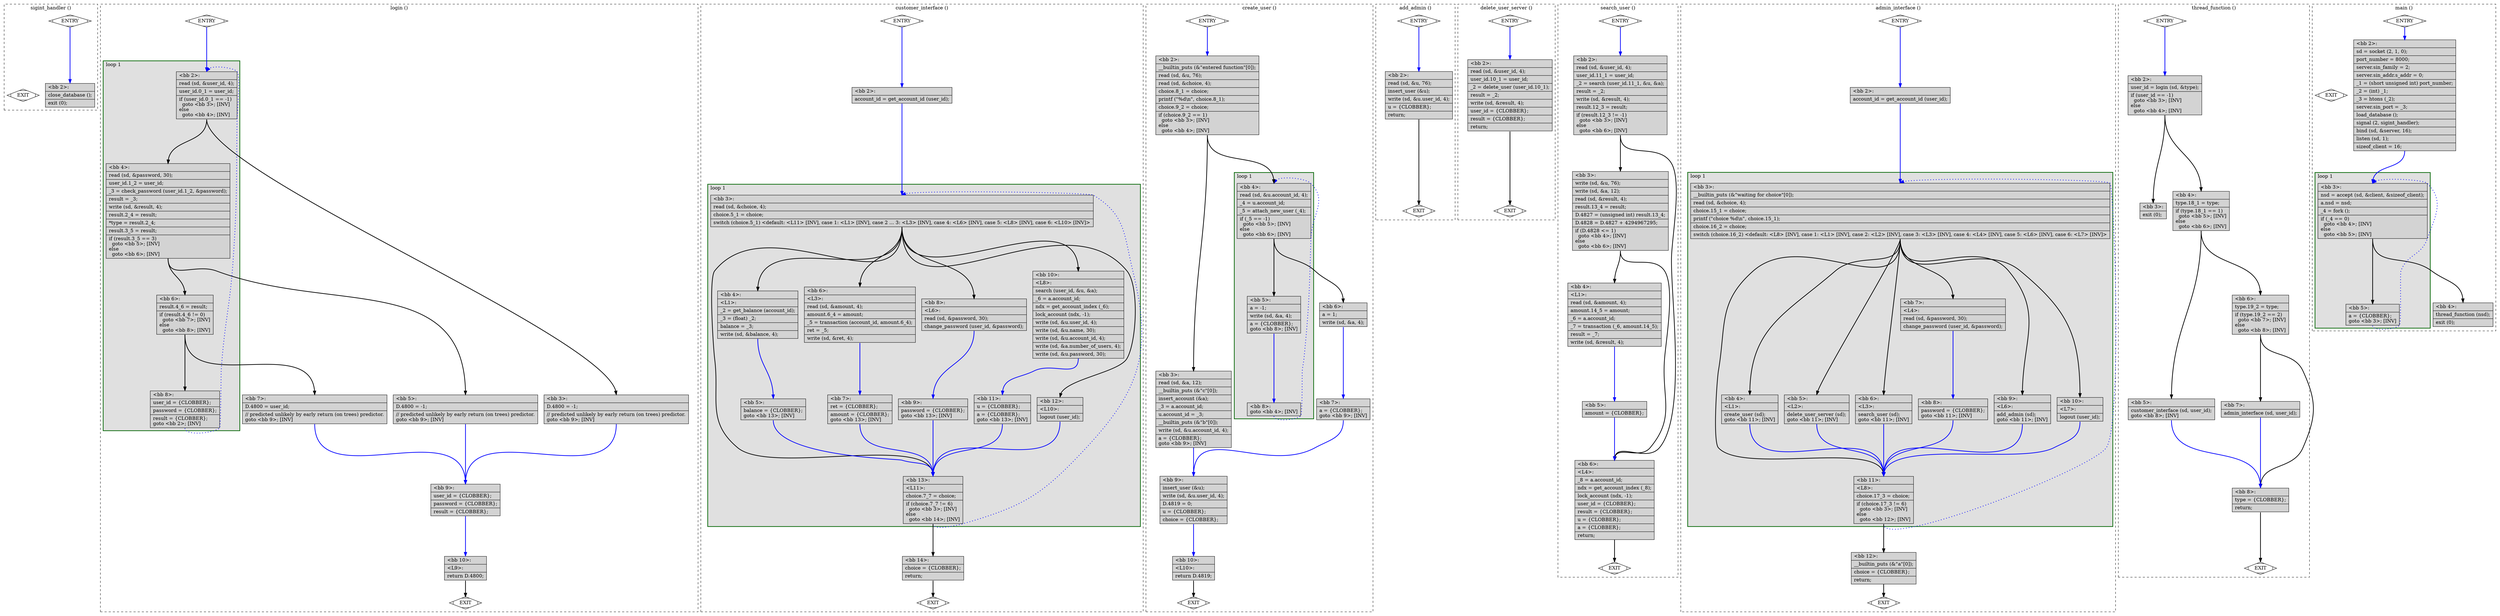 digraph "server.c.012t.cfg" {
overlap=false;
subgraph "cluster_sigint_handler" {
	style="dashed";
	color="black";
	label="sigint_handler ()";
	fn_6_basic_block_0 [shape=Mdiamond,style=filled,fillcolor=white,label="ENTRY"];

	fn_6_basic_block_1 [shape=Mdiamond,style=filled,fillcolor=white,label="EXIT"];

	fn_6_basic_block_2 [shape=record,style=filled,fillcolor=lightgrey,label="{\<bb\ 2\>:\l\
|close_database\ ();\l\
|exit\ (0);\l\
}"];

	fn_6_basic_block_0:s -> fn_6_basic_block_2:n [style="solid,bold",color=blue,weight=100,constraint=true];
	fn_6_basic_block_0:s -> fn_6_basic_block_1:n [style="invis",constraint=true];
}
subgraph "cluster_login" {
	style="dashed";
	color="black";
	label="login ()";
	subgraph cluster_7_1 {
	style="filled";
	color="darkgreen";
	fillcolor="grey88";
	label="loop 1";
	labeljust=l;
	penwidth=2;
	fn_7_basic_block_2 [shape=record,style=filled,fillcolor=lightgrey,label="{\<bb\ 2\>:\l\
|read\ (sd,\ &user_id,\ 4);\l\
|user_id.0_1\ =\ user_id;\l\
|if\ (user_id.0_1\ ==\ -1)\l\
\ \ goto\ \<bb\ 3\>;\ [INV]\l\
else\l\
\ \ goto\ \<bb\ 4\>;\ [INV]\l\
}"];

	fn_7_basic_block_4 [shape=record,style=filled,fillcolor=lightgrey,label="{\<bb\ 4\>:\l\
|read\ (sd,\ &password,\ 30);\l\
|user_id.1_2\ =\ user_id;\l\
|_3\ =\ check_password\ (user_id.1_2,\ &password);\l\
|result\ =\ _3;\l\
|write\ (sd,\ &result,\ 4);\l\
|result.2_4\ =\ result;\l\
|*type\ =\ result.2_4;\l\
|result.3_5\ =\ result;\l\
|if\ (result.3_5\ ==\ 3)\l\
\ \ goto\ \<bb\ 5\>;\ [INV]\l\
else\l\
\ \ goto\ \<bb\ 6\>;\ [INV]\l\
}"];

	fn_7_basic_block_6 [shape=record,style=filled,fillcolor=lightgrey,label="{\<bb\ 6\>:\l\
|result.4_6\ =\ result;\l\
|if\ (result.4_6\ !=\ 0)\l\
\ \ goto\ \<bb\ 7\>;\ [INV]\l\
else\l\
\ \ goto\ \<bb\ 8\>;\ [INV]\l\
}"];

	fn_7_basic_block_8 [shape=record,style=filled,fillcolor=lightgrey,label="{\<bb\ 8\>:\l\
|user_id\ =\ \{CLOBBER\};\l\
|password\ =\ \{CLOBBER\};\l\
|result\ =\ \{CLOBBER\};\l\
goto\ \<bb\ 2\>;\ [INV]\l\
}"];

	}
	fn_7_basic_block_0 [shape=Mdiamond,style=filled,fillcolor=white,label="ENTRY"];

	fn_7_basic_block_1 [shape=Mdiamond,style=filled,fillcolor=white,label="EXIT"];

	fn_7_basic_block_3 [shape=record,style=filled,fillcolor=lightgrey,label="{\<bb\ 3\>:\l\
|D.4800\ =\ -1;\l\
|//\ predicted\ unlikely\ by\ early\ return\ (on\ trees)\ predictor.\l\
goto\ \<bb\ 9\>;\ [INV]\l\
}"];

	fn_7_basic_block_5 [shape=record,style=filled,fillcolor=lightgrey,label="{\<bb\ 5\>:\l\
|D.4800\ =\ -1;\l\
|//\ predicted\ unlikely\ by\ early\ return\ (on\ trees)\ predictor.\l\
goto\ \<bb\ 9\>;\ [INV]\l\
}"];

	fn_7_basic_block_7 [shape=record,style=filled,fillcolor=lightgrey,label="{\<bb\ 7\>:\l\
|D.4800\ =\ user_id;\l\
|//\ predicted\ unlikely\ by\ early\ return\ (on\ trees)\ predictor.\l\
goto\ \<bb\ 9\>;\ [INV]\l\
}"];

	fn_7_basic_block_9 [shape=record,style=filled,fillcolor=lightgrey,label="{\<bb\ 9\>:\l\
|user_id\ =\ \{CLOBBER\};\l\
|password\ =\ \{CLOBBER\};\l\
|result\ =\ \{CLOBBER\};\l\
}"];

	fn_7_basic_block_10 [shape=record,style=filled,fillcolor=lightgrey,label="{\<bb\ 10\>:\l\
|\<L9\>:\l\
|return\ D.4800;\l\
}"];

	fn_7_basic_block_0:s -> fn_7_basic_block_2:n [style="solid,bold",color=blue,weight=100,constraint=true];
	fn_7_basic_block_2:s -> fn_7_basic_block_3:n [style="solid,bold",color=black,weight=10,constraint=true];
	fn_7_basic_block_2:s -> fn_7_basic_block_4:n [style="solid,bold",color=black,weight=10,constraint=true];
	fn_7_basic_block_3:s -> fn_7_basic_block_9:n [style="solid,bold",color=blue,weight=100,constraint=true];
	fn_7_basic_block_4:s -> fn_7_basic_block_5:n [style="solid,bold",color=black,weight=10,constraint=true];
	fn_7_basic_block_4:s -> fn_7_basic_block_6:n [style="solid,bold",color=black,weight=10,constraint=true];
	fn_7_basic_block_5:s -> fn_7_basic_block_9:n [style="solid,bold",color=blue,weight=100,constraint=true];
	fn_7_basic_block_6:s -> fn_7_basic_block_7:n [style="solid,bold",color=black,weight=10,constraint=true];
	fn_7_basic_block_6:s -> fn_7_basic_block_8:n [style="solid,bold",color=black,weight=10,constraint=true];
	fn_7_basic_block_7:s -> fn_7_basic_block_9:n [style="solid,bold",color=blue,weight=100,constraint=true];
	fn_7_basic_block_8:s -> fn_7_basic_block_2:n [style="dotted,bold",color=blue,weight=10,constraint=false];
	fn_7_basic_block_9:s -> fn_7_basic_block_10:n [style="solid,bold",color=blue,weight=100,constraint=true];
	fn_7_basic_block_10:s -> fn_7_basic_block_1:n [style="solid,bold",color=black,weight=10,constraint=true];
	fn_7_basic_block_0:s -> fn_7_basic_block_1:n [style="invis",constraint=true];
}
subgraph "cluster_customer_interface" {
	style="dashed";
	color="black";
	label="customer_interface ()";
	subgraph cluster_8_1 {
	style="filled";
	color="darkgreen";
	fillcolor="grey88";
	label="loop 1";
	labeljust=l;
	penwidth=2;
	fn_8_basic_block_3 [shape=record,style=filled,fillcolor=lightgrey,label="{\<bb\ 3\>:\l\
|read\ (sd,\ &choice,\ 4);\l\
|choice.5_1\ =\ choice;\l\
|switch\ (choice.5_1)\ \<default:\ \<L11\>\ [INV],\ case\ 1:\ \<L1\>\ [INV],\ case\ 2\ ...\ 3:\ \<L3\>\ [INV],\ case\ 4:\ \<L6\>\ [INV],\ case\ 5:\ \<L8\>\ [INV],\ case\ 6:\ \<L10\>\ [INV]\>\l\
}"];

	fn_8_basic_block_13 [shape=record,style=filled,fillcolor=lightgrey,label="{\<bb\ 13\>:\l\
|\<L11\>:\l\
|choice.7_7\ =\ choice;\l\
|if\ (choice.7_7\ !=\ 6)\l\
\ \ goto\ \<bb\ 3\>;\ [INV]\l\
else\l\
\ \ goto\ \<bb\ 14\>;\ [INV]\l\
}"];

	fn_8_basic_block_4 [shape=record,style=filled,fillcolor=lightgrey,label="{\<bb\ 4\>:\l\
|\<L1\>:\l\
|_2\ =\ get_balance\ (account_id);\l\
|_3\ =\ (float)\ _2;\l\
|balance\ =\ _3;\l\
|write\ (sd,\ &balance,\ 4);\l\
}"];

	fn_8_basic_block_6 [shape=record,style=filled,fillcolor=lightgrey,label="{\<bb\ 6\>:\l\
|\<L3\>:\l\
|read\ (sd,\ &amount,\ 4);\l\
|amount.6_4\ =\ amount;\l\
|_5\ =\ transaction\ (account_id,\ amount.6_4);\l\
|ret\ =\ _5;\l\
|write\ (sd,\ &ret,\ 4);\l\
}"];

	fn_8_basic_block_8 [shape=record,style=filled,fillcolor=lightgrey,label="{\<bb\ 8\>:\l\
|\<L6\>:\l\
|read\ (sd,\ &password,\ 30);\l\
|change_password\ (user_id,\ &password);\l\
}"];

	fn_8_basic_block_10 [shape=record,style=filled,fillcolor=lightgrey,label="{\<bb\ 10\>:\l\
|\<L8\>:\l\
|search\ (user_id,\ &u,\ &a);\l\
|_6\ =\ a.account_id;\l\
|ndx\ =\ get_account_index\ (_6);\l\
|lock_account\ (ndx,\ -1);\l\
|write\ (sd,\ &u.user_id,\ 4);\l\
|write\ (sd,\ &u.name,\ 30);\l\
|write\ (sd,\ &u.account_id,\ 4);\l\
|write\ (sd,\ &a.number_of_users,\ 4);\l\
|write\ (sd,\ &u.password,\ 30);\l\
}"];

	fn_8_basic_block_12 [shape=record,style=filled,fillcolor=lightgrey,label="{\<bb\ 12\>:\l\
|\<L10\>:\l\
|logout\ (user_id);\l\
}"];

	fn_8_basic_block_5 [shape=record,style=filled,fillcolor=lightgrey,label="{\<bb\ 5\>:\l\
|balance\ =\ \{CLOBBER\};\l\
goto\ \<bb\ 13\>;\ [INV]\l\
}"];

	fn_8_basic_block_7 [shape=record,style=filled,fillcolor=lightgrey,label="{\<bb\ 7\>:\l\
|ret\ =\ \{CLOBBER\};\l\
|amount\ =\ \{CLOBBER\};\l\
goto\ \<bb\ 13\>;\ [INV]\l\
}"];

	fn_8_basic_block_9 [shape=record,style=filled,fillcolor=lightgrey,label="{\<bb\ 9\>:\l\
|password\ =\ \{CLOBBER\};\l\
goto\ \<bb\ 13\>;\ [INV]\l\
}"];

	fn_8_basic_block_11 [shape=record,style=filled,fillcolor=lightgrey,label="{\<bb\ 11\>:\l\
|u\ =\ \{CLOBBER\};\l\
|a\ =\ \{CLOBBER\};\l\
goto\ \<bb\ 13\>;\ [INV]\l\
}"];

	}
	fn_8_basic_block_0 [shape=Mdiamond,style=filled,fillcolor=white,label="ENTRY"];

	fn_8_basic_block_1 [shape=Mdiamond,style=filled,fillcolor=white,label="EXIT"];

	fn_8_basic_block_2 [shape=record,style=filled,fillcolor=lightgrey,label="{\<bb\ 2\>:\l\
|account_id\ =\ get_account_id\ (user_id);\l\
}"];

	fn_8_basic_block_14 [shape=record,style=filled,fillcolor=lightgrey,label="{\<bb\ 14\>:\l\
|choice\ =\ \{CLOBBER\};\l\
|return;\l\
}"];

	fn_8_basic_block_0:s -> fn_8_basic_block_2:n [style="solid,bold",color=blue,weight=100,constraint=true];
	fn_8_basic_block_2:s -> fn_8_basic_block_3:n [style="solid,bold",color=blue,weight=100,constraint=true];
	fn_8_basic_block_3:s -> fn_8_basic_block_13:n [style="solid,bold",color=black,weight=10,constraint=true];
	fn_8_basic_block_3:s -> fn_8_basic_block_4:n [style="solid,bold",color=black,weight=10,constraint=true];
	fn_8_basic_block_3:s -> fn_8_basic_block_6:n [style="solid,bold",color=black,weight=10,constraint=true];
	fn_8_basic_block_3:s -> fn_8_basic_block_8:n [style="solid,bold",color=black,weight=10,constraint=true];
	fn_8_basic_block_3:s -> fn_8_basic_block_10:n [style="solid,bold",color=black,weight=10,constraint=true];
	fn_8_basic_block_3:s -> fn_8_basic_block_12:n [style="solid,bold",color=black,weight=10,constraint=true];
	fn_8_basic_block_4:s -> fn_8_basic_block_5:n [style="solid,bold",color=blue,weight=100,constraint=true];
	fn_8_basic_block_5:s -> fn_8_basic_block_13:n [style="solid,bold",color=blue,weight=100,constraint=true];
	fn_8_basic_block_6:s -> fn_8_basic_block_7:n [style="solid,bold",color=blue,weight=100,constraint=true];
	fn_8_basic_block_7:s -> fn_8_basic_block_13:n [style="solid,bold",color=blue,weight=100,constraint=true];
	fn_8_basic_block_8:s -> fn_8_basic_block_9:n [style="solid,bold",color=blue,weight=100,constraint=true];
	fn_8_basic_block_9:s -> fn_8_basic_block_13:n [style="solid,bold",color=blue,weight=100,constraint=true];
	fn_8_basic_block_10:s -> fn_8_basic_block_11:n [style="solid,bold",color=blue,weight=100,constraint=true];
	fn_8_basic_block_11:s -> fn_8_basic_block_13:n [style="solid,bold",color=blue,weight=100,constraint=true];
	fn_8_basic_block_12:s -> fn_8_basic_block_13:n [style="solid,bold",color=blue,weight=100,constraint=true];
	fn_8_basic_block_13:s -> fn_8_basic_block_3:n [style="dotted,bold",color=blue,weight=10,constraint=false];
	fn_8_basic_block_13:s -> fn_8_basic_block_14:n [style="solid,bold",color=black,weight=10,constraint=true];
	fn_8_basic_block_14:s -> fn_8_basic_block_1:n [style="solid,bold",color=black,weight=10,constraint=true];
	fn_8_basic_block_0:s -> fn_8_basic_block_1:n [style="invis",constraint=true];
}
subgraph "cluster_create_user" {
	style="dashed";
	color="black";
	label="create_user ()";
	subgraph cluster_9_1 {
	style="filled";
	color="darkgreen";
	fillcolor="grey88";
	label="loop 1";
	labeljust=l;
	penwidth=2;
	fn_9_basic_block_4 [shape=record,style=filled,fillcolor=lightgrey,label="{\<bb\ 4\>:\l\
|read\ (sd,\ &u.account_id,\ 4);\l\
|_4\ =\ u.account_id;\l\
|_5\ =\ attach_new_user\ (_4);\l\
|if\ (_5\ ==\ -1)\l\
\ \ goto\ \<bb\ 5\>;\ [INV]\l\
else\l\
\ \ goto\ \<bb\ 6\>;\ [INV]\l\
}"];

	fn_9_basic_block_5 [shape=record,style=filled,fillcolor=lightgrey,label="{\<bb\ 5\>:\l\
|a\ =\ -1;\l\
|write\ (sd,\ &a,\ 4);\l\
|a\ =\ \{CLOBBER\};\l\
goto\ \<bb\ 8\>;\ [INV]\l\
}"];

	fn_9_basic_block_8 [shape=record,style=filled,fillcolor=lightgrey,label="{\<bb\ 8\>:\l\
goto\ \<bb\ 4\>;\ [INV]\l\
}"];

	}
	fn_9_basic_block_0 [shape=Mdiamond,style=filled,fillcolor=white,label="ENTRY"];

	fn_9_basic_block_1 [shape=Mdiamond,style=filled,fillcolor=white,label="EXIT"];

	fn_9_basic_block_2 [shape=record,style=filled,fillcolor=lightgrey,label="{\<bb\ 2\>:\l\
|__builtin_puts\ (&\"entered\ function\"[0]);\l\
|read\ (sd,\ &u,\ 76);\l\
|read\ (sd,\ &choice,\ 4);\l\
|choice.8_1\ =\ choice;\l\
|printf\ (\"%d\\n\",\ choice.8_1);\l\
|choice.9_2\ =\ choice;\l\
|if\ (choice.9_2\ ==\ 1)\l\
\ \ goto\ \<bb\ 3\>;\ [INV]\l\
else\l\
\ \ goto\ \<bb\ 4\>;\ [INV]\l\
}"];

	fn_9_basic_block_3 [shape=record,style=filled,fillcolor=lightgrey,label="{\<bb\ 3\>:\l\
|read\ (sd,\ &a,\ 12);\l\
|__builtin_puts\ (&\"c\"[0]);\l\
|insert_account\ (&a);\l\
|_3\ =\ a.account_id;\l\
|u.account_id\ =\ _3;\l\
|__builtin_puts\ (&\"b\"[0]);\l\
|write\ (sd,\ &u.account_id,\ 4);\l\
|a\ =\ \{CLOBBER\};\l\
goto\ \<bb\ 9\>;\ [INV]\l\
}"];

	fn_9_basic_block_6 [shape=record,style=filled,fillcolor=lightgrey,label="{\<bb\ 6\>:\l\
|a\ =\ 1;\l\
|write\ (sd,\ &a,\ 4);\l\
}"];

	fn_9_basic_block_7 [shape=record,style=filled,fillcolor=lightgrey,label="{\<bb\ 7\>:\l\
|a\ =\ \{CLOBBER\};\l\
goto\ \<bb\ 9\>;\ [INV]\l\
}"];

	fn_9_basic_block_9 [shape=record,style=filled,fillcolor=lightgrey,label="{\<bb\ 9\>:\l\
|insert_user\ (&u);\l\
|write\ (sd,\ &u.user_id,\ 4);\l\
|D.4819\ =\ 0;\l\
|u\ =\ \{CLOBBER\};\l\
|choice\ =\ \{CLOBBER\};\l\
}"];

	fn_9_basic_block_10 [shape=record,style=filled,fillcolor=lightgrey,label="{\<bb\ 10\>:\l\
|\<L10\>:\l\
|return\ D.4819;\l\
}"];

	fn_9_basic_block_0:s -> fn_9_basic_block_2:n [style="solid,bold",color=blue,weight=100,constraint=true];
	fn_9_basic_block_2:s -> fn_9_basic_block_3:n [style="solid,bold",color=black,weight=10,constraint=true];
	fn_9_basic_block_2:s -> fn_9_basic_block_4:n [style="solid,bold",color=black,weight=10,constraint=true];
	fn_9_basic_block_3:s -> fn_9_basic_block_9:n [style="solid,bold",color=blue,weight=100,constraint=true];
	fn_9_basic_block_4:s -> fn_9_basic_block_5:n [style="solid,bold",color=black,weight=10,constraint=true];
	fn_9_basic_block_4:s -> fn_9_basic_block_6:n [style="solid,bold",color=black,weight=10,constraint=true];
	fn_9_basic_block_5:s -> fn_9_basic_block_8:n [style="solid,bold",color=blue,weight=100,constraint=true];
	fn_9_basic_block_6:s -> fn_9_basic_block_7:n [style="solid,bold",color=blue,weight=100,constraint=true];
	fn_9_basic_block_7:s -> fn_9_basic_block_9:n [style="solid,bold",color=blue,weight=100,constraint=true];
	fn_9_basic_block_8:s -> fn_9_basic_block_4:n [style="dotted,bold",color=blue,weight=10,constraint=false];
	fn_9_basic_block_9:s -> fn_9_basic_block_10:n [style="solid,bold",color=blue,weight=100,constraint=true];
	fn_9_basic_block_10:s -> fn_9_basic_block_1:n [style="solid,bold",color=black,weight=10,constraint=true];
	fn_9_basic_block_0:s -> fn_9_basic_block_1:n [style="invis",constraint=true];
}
subgraph "cluster_add_admin" {
	style="dashed";
	color="black";
	label="add_admin ()";
	fn_10_basic_block_0 [shape=Mdiamond,style=filled,fillcolor=white,label="ENTRY"];

	fn_10_basic_block_1 [shape=Mdiamond,style=filled,fillcolor=white,label="EXIT"];

	fn_10_basic_block_2 [shape=record,style=filled,fillcolor=lightgrey,label="{\<bb\ 2\>:\l\
|read\ (sd,\ &u,\ 76);\l\
|insert_user\ (&u);\l\
|write\ (sd,\ &u.user_id,\ 4);\l\
|u\ =\ \{CLOBBER\};\l\
|return;\l\
}"];

	fn_10_basic_block_0:s -> fn_10_basic_block_2:n [style="solid,bold",color=blue,weight=100,constraint=true];
	fn_10_basic_block_2:s -> fn_10_basic_block_1:n [style="solid,bold",color=black,weight=10,constraint=true];
	fn_10_basic_block_0:s -> fn_10_basic_block_1:n [style="invis",constraint=true];
}
subgraph "cluster_delete_user_server" {
	style="dashed";
	color="black";
	label="delete_user_server ()";
	fn_11_basic_block_0 [shape=Mdiamond,style=filled,fillcolor=white,label="ENTRY"];

	fn_11_basic_block_1 [shape=Mdiamond,style=filled,fillcolor=white,label="EXIT"];

	fn_11_basic_block_2 [shape=record,style=filled,fillcolor=lightgrey,label="{\<bb\ 2\>:\l\
|read\ (sd,\ &user_id,\ 4);\l\
|user_id.10_1\ =\ user_id;\l\
|_2\ =\ delete_user\ (user_id.10_1);\l\
|result\ =\ _2;\l\
|write\ (sd,\ &result,\ 4);\l\
|user_id\ =\ \{CLOBBER\};\l\
|result\ =\ \{CLOBBER\};\l\
|return;\l\
}"];

	fn_11_basic_block_0:s -> fn_11_basic_block_2:n [style="solid,bold",color=blue,weight=100,constraint=true];
	fn_11_basic_block_2:s -> fn_11_basic_block_1:n [style="solid,bold",color=black,weight=10,constraint=true];
	fn_11_basic_block_0:s -> fn_11_basic_block_1:n [style="invis",constraint=true];
}
subgraph "cluster_search_user" {
	style="dashed";
	color="black";
	label="search_user ()";
	fn_12_basic_block_0 [shape=Mdiamond,style=filled,fillcolor=white,label="ENTRY"];

	fn_12_basic_block_1 [shape=Mdiamond,style=filled,fillcolor=white,label="EXIT"];

	fn_12_basic_block_2 [shape=record,style=filled,fillcolor=lightgrey,label="{\<bb\ 2\>:\l\
|read\ (sd,\ &user_id,\ 4);\l\
|user_id.11_1\ =\ user_id;\l\
|_2\ =\ search\ (user_id.11_1,\ &u,\ &a);\l\
|result\ =\ _2;\l\
|write\ (sd,\ &result,\ 4);\l\
|result.12_3\ =\ result;\l\
|if\ (result.12_3\ !=\ -1)\l\
\ \ goto\ \<bb\ 3\>;\ [INV]\l\
else\l\
\ \ goto\ \<bb\ 6\>;\ [INV]\l\
}"];

	fn_12_basic_block_3 [shape=record,style=filled,fillcolor=lightgrey,label="{\<bb\ 3\>:\l\
|write\ (sd,\ &u,\ 76);\l\
|write\ (sd,\ &a,\ 12);\l\
|read\ (sd,\ &result,\ 4);\l\
|result.13_4\ =\ result;\l\
|D.4827\ =\ (unsigned\ int)\ result.13_4;\l\
|D.4828\ =\ D.4827\ +\ 4294967295;\l\
|if\ (D.4828\ \<=\ 1)\l\
\ \ goto\ \<bb\ 4\>;\ [INV]\l\
else\l\
\ \ goto\ \<bb\ 6\>;\ [INV]\l\
}"];

	fn_12_basic_block_4 [shape=record,style=filled,fillcolor=lightgrey,label="{\<bb\ 4\>:\l\
|\<L1\>:\l\
|read\ (sd,\ &amount,\ 4);\l\
|amount.14_5\ =\ amount;\l\
|_6\ =\ a.account_id;\l\
|_7\ =\ transaction\ (_6,\ amount.14_5);\l\
|result\ =\ _7;\l\
|write\ (sd,\ &result,\ 4);\l\
}"];

	fn_12_basic_block_5 [shape=record,style=filled,fillcolor=lightgrey,label="{\<bb\ 5\>:\l\
|amount\ =\ \{CLOBBER\};\l\
}"];

	fn_12_basic_block_6 [shape=record,style=filled,fillcolor=lightgrey,label="{\<bb\ 6\>:\l\
|\<L4\>:\l\
|_8\ =\ a.account_id;\l\
|ndx\ =\ get_account_index\ (_8);\l\
|lock_account\ (ndx,\ -1);\l\
|user_id\ =\ \{CLOBBER\};\l\
|result\ =\ \{CLOBBER\};\l\
|u\ =\ \{CLOBBER\};\l\
|a\ =\ \{CLOBBER\};\l\
|return;\l\
}"];

	fn_12_basic_block_0:s -> fn_12_basic_block_2:n [style="solid,bold",color=blue,weight=100,constraint=true];
	fn_12_basic_block_2:s -> fn_12_basic_block_3:n [style="solid,bold",color=black,weight=10,constraint=true];
	fn_12_basic_block_2:s -> fn_12_basic_block_6:n [style="solid,bold",color=black,weight=10,constraint=true];
	fn_12_basic_block_3:s -> fn_12_basic_block_6:n [style="solid,bold",color=black,weight=10,constraint=true];
	fn_12_basic_block_3:s -> fn_12_basic_block_4:n [style="solid,bold",color=black,weight=10,constraint=true];
	fn_12_basic_block_4:s -> fn_12_basic_block_5:n [style="solid,bold",color=blue,weight=100,constraint=true];
	fn_12_basic_block_5:s -> fn_12_basic_block_6:n [style="solid,bold",color=blue,weight=100,constraint=true];
	fn_12_basic_block_6:s -> fn_12_basic_block_1:n [style="solid,bold",color=black,weight=10,constraint=true];
	fn_12_basic_block_0:s -> fn_12_basic_block_1:n [style="invis",constraint=true];
}
subgraph "cluster_admin_interface" {
	style="dashed";
	color="black";
	label="admin_interface ()";
	subgraph cluster_13_1 {
	style="filled";
	color="darkgreen";
	fillcolor="grey88";
	label="loop 1";
	labeljust=l;
	penwidth=2;
	fn_13_basic_block_3 [shape=record,style=filled,fillcolor=lightgrey,label="{\<bb\ 3\>:\l\
|__builtin_puts\ (&\"waiting\ for\ choice\"[0]);\l\
|read\ (sd,\ &choice,\ 4);\l\
|choice.15_1\ =\ choice;\l\
|printf\ (\"choice\ %d\\n\",\ choice.15_1);\l\
|choice.16_2\ =\ choice;\l\
|switch\ (choice.16_2)\ \<default:\ \<L8\>\ [INV],\ case\ 1:\ \<L1\>\ [INV],\ case\ 2:\ \<L2\>\ [INV],\ case\ 3:\ \<L3\>\ [INV],\ case\ 4:\ \<L4\>\ [INV],\ case\ 5:\ \<L6\>\ [INV],\ case\ 6:\ \<L7\>\ [INV]\>\l\
}"];

	fn_13_basic_block_11 [shape=record,style=filled,fillcolor=lightgrey,label="{\<bb\ 11\>:\l\
|\<L8\>:\l\
|choice.17_3\ =\ choice;\l\
|if\ (choice.17_3\ !=\ 6)\l\
\ \ goto\ \<bb\ 3\>;\ [INV]\l\
else\l\
\ \ goto\ \<bb\ 12\>;\ [INV]\l\
}"];

	fn_13_basic_block_4 [shape=record,style=filled,fillcolor=lightgrey,label="{\<bb\ 4\>:\l\
|\<L1\>:\l\
|create_user\ (sd);\l\
goto\ \<bb\ 11\>;\ [INV]\l\
}"];

	fn_13_basic_block_5 [shape=record,style=filled,fillcolor=lightgrey,label="{\<bb\ 5\>:\l\
|\<L2\>:\l\
|delete_user_server\ (sd);\l\
goto\ \<bb\ 11\>;\ [INV]\l\
}"];

	fn_13_basic_block_6 [shape=record,style=filled,fillcolor=lightgrey,label="{\<bb\ 6\>:\l\
|\<L3\>:\l\
|search_user\ (sd);\l\
goto\ \<bb\ 11\>;\ [INV]\l\
}"];

	fn_13_basic_block_7 [shape=record,style=filled,fillcolor=lightgrey,label="{\<bb\ 7\>:\l\
|\<L4\>:\l\
|read\ (sd,\ &password,\ 30);\l\
|change_password\ (user_id,\ &password);\l\
}"];

	fn_13_basic_block_9 [shape=record,style=filled,fillcolor=lightgrey,label="{\<bb\ 9\>:\l\
|\<L6\>:\l\
|add_admin\ (sd);\l\
goto\ \<bb\ 11\>;\ [INV]\l\
}"];

	fn_13_basic_block_10 [shape=record,style=filled,fillcolor=lightgrey,label="{\<bb\ 10\>:\l\
|\<L7\>:\l\
|logout\ (user_id);\l\
}"];

	fn_13_basic_block_8 [shape=record,style=filled,fillcolor=lightgrey,label="{\<bb\ 8\>:\l\
|password\ =\ \{CLOBBER\};\l\
goto\ \<bb\ 11\>;\ [INV]\l\
}"];

	}
	fn_13_basic_block_0 [shape=Mdiamond,style=filled,fillcolor=white,label="ENTRY"];

	fn_13_basic_block_1 [shape=Mdiamond,style=filled,fillcolor=white,label="EXIT"];

	fn_13_basic_block_2 [shape=record,style=filled,fillcolor=lightgrey,label="{\<bb\ 2\>:\l\
|account_id\ =\ get_account_id\ (user_id);\l\
}"];

	fn_13_basic_block_12 [shape=record,style=filled,fillcolor=lightgrey,label="{\<bb\ 12\>:\l\
|__builtin_puts\ (&\"a\"[0]);\l\
|choice\ =\ \{CLOBBER\};\l\
|return;\l\
}"];

	fn_13_basic_block_0:s -> fn_13_basic_block_2:n [style="solid,bold",color=blue,weight=100,constraint=true];
	fn_13_basic_block_2:s -> fn_13_basic_block_3:n [style="solid,bold",color=blue,weight=100,constraint=true];
	fn_13_basic_block_3:s -> fn_13_basic_block_11:n [style="solid,bold",color=black,weight=10,constraint=true];
	fn_13_basic_block_3:s -> fn_13_basic_block_4:n [style="solid,bold",color=black,weight=10,constraint=true];
	fn_13_basic_block_3:s -> fn_13_basic_block_5:n [style="solid,bold",color=black,weight=10,constraint=true];
	fn_13_basic_block_3:s -> fn_13_basic_block_6:n [style="solid,bold",color=black,weight=10,constraint=true];
	fn_13_basic_block_3:s -> fn_13_basic_block_7:n [style="solid,bold",color=black,weight=10,constraint=true];
	fn_13_basic_block_3:s -> fn_13_basic_block_9:n [style="solid,bold",color=black,weight=10,constraint=true];
	fn_13_basic_block_3:s -> fn_13_basic_block_10:n [style="solid,bold",color=black,weight=10,constraint=true];
	fn_13_basic_block_4:s -> fn_13_basic_block_11:n [style="solid,bold",color=blue,weight=100,constraint=true];
	fn_13_basic_block_5:s -> fn_13_basic_block_11:n [style="solid,bold",color=blue,weight=100,constraint=true];
	fn_13_basic_block_6:s -> fn_13_basic_block_11:n [style="solid,bold",color=blue,weight=100,constraint=true];
	fn_13_basic_block_7:s -> fn_13_basic_block_8:n [style="solid,bold",color=blue,weight=100,constraint=true];
	fn_13_basic_block_8:s -> fn_13_basic_block_11:n [style="solid,bold",color=blue,weight=100,constraint=true];
	fn_13_basic_block_9:s -> fn_13_basic_block_11:n [style="solid,bold",color=blue,weight=100,constraint=true];
	fn_13_basic_block_10:s -> fn_13_basic_block_11:n [style="solid,bold",color=blue,weight=100,constraint=true];
	fn_13_basic_block_11:s -> fn_13_basic_block_3:n [style="dotted,bold",color=blue,weight=10,constraint=false];
	fn_13_basic_block_11:s -> fn_13_basic_block_12:n [style="solid,bold",color=black,weight=10,constraint=true];
	fn_13_basic_block_12:s -> fn_13_basic_block_1:n [style="solid,bold",color=black,weight=10,constraint=true];
	fn_13_basic_block_0:s -> fn_13_basic_block_1:n [style="invis",constraint=true];
}
subgraph "cluster_thread_function" {
	style="dashed";
	color="black";
	label="thread_function ()";
	fn_14_basic_block_0 [shape=Mdiamond,style=filled,fillcolor=white,label="ENTRY"];

	fn_14_basic_block_1 [shape=Mdiamond,style=filled,fillcolor=white,label="EXIT"];

	fn_14_basic_block_2 [shape=record,style=filled,fillcolor=lightgrey,label="{\<bb\ 2\>:\l\
|user_id\ =\ login\ (sd,\ &type);\l\
|if\ (user_id\ ==\ -1)\l\
\ \ goto\ \<bb\ 3\>;\ [INV]\l\
else\l\
\ \ goto\ \<bb\ 4\>;\ [INV]\l\
}"];

	fn_14_basic_block_3 [shape=record,style=filled,fillcolor=lightgrey,label="{\<bb\ 3\>:\l\
|exit\ (0);\l\
}"];

	fn_14_basic_block_4 [shape=record,style=filled,fillcolor=lightgrey,label="{\<bb\ 4\>:\l\
|type.18_1\ =\ type;\l\
|if\ (type.18_1\ ==\ 1)\l\
\ \ goto\ \<bb\ 5\>;\ [INV]\l\
else\l\
\ \ goto\ \<bb\ 6\>;\ [INV]\l\
}"];

	fn_14_basic_block_5 [shape=record,style=filled,fillcolor=lightgrey,label="{\<bb\ 5\>:\l\
|customer_interface\ (sd,\ user_id);\l\
goto\ \<bb\ 8\>;\ [INV]\l\
}"];

	fn_14_basic_block_6 [shape=record,style=filled,fillcolor=lightgrey,label="{\<bb\ 6\>:\l\
|type.19_2\ =\ type;\l\
|if\ (type.19_2\ ==\ 2)\l\
\ \ goto\ \<bb\ 7\>;\ [INV]\l\
else\l\
\ \ goto\ \<bb\ 8\>;\ [INV]\l\
}"];

	fn_14_basic_block_7 [shape=record,style=filled,fillcolor=lightgrey,label="{\<bb\ 7\>:\l\
|admin_interface\ (sd,\ user_id);\l\
}"];

	fn_14_basic_block_8 [shape=record,style=filled,fillcolor=lightgrey,label="{\<bb\ 8\>:\l\
|type\ =\ \{CLOBBER\};\l\
|return;\l\
}"];

	fn_14_basic_block_0:s -> fn_14_basic_block_2:n [style="solid,bold",color=blue,weight=100,constraint=true];
	fn_14_basic_block_2:s -> fn_14_basic_block_3:n [style="solid,bold",color=black,weight=10,constraint=true];
	fn_14_basic_block_2:s -> fn_14_basic_block_4:n [style="solid,bold",color=black,weight=10,constraint=true];
	fn_14_basic_block_4:s -> fn_14_basic_block_5:n [style="solid,bold",color=black,weight=10,constraint=true];
	fn_14_basic_block_4:s -> fn_14_basic_block_6:n [style="solid,bold",color=black,weight=10,constraint=true];
	fn_14_basic_block_5:s -> fn_14_basic_block_8:n [style="solid,bold",color=blue,weight=100,constraint=true];
	fn_14_basic_block_6:s -> fn_14_basic_block_7:n [style="solid,bold",color=black,weight=10,constraint=true];
	fn_14_basic_block_6:s -> fn_14_basic_block_8:n [style="solid,bold",color=black,weight=10,constraint=true];
	fn_14_basic_block_7:s -> fn_14_basic_block_8:n [style="solid,bold",color=blue,weight=100,constraint=true];
	fn_14_basic_block_8:s -> fn_14_basic_block_1:n [style="solid,bold",color=black,weight=10,constraint=true];
	fn_14_basic_block_0:s -> fn_14_basic_block_1:n [style="invis",constraint=true];
}
subgraph "cluster_main" {
	style="dashed";
	color="black";
	label="main ()";
	subgraph cluster_15_1 {
	style="filled";
	color="darkgreen";
	fillcolor="grey88";
	label="loop 1";
	labeljust=l;
	penwidth=2;
	fn_15_basic_block_3 [shape=record,style=filled,fillcolor=lightgrey,label="{\<bb\ 3\>:\l\
|nsd\ =\ accept\ (sd,\ &client,\ &sizeof_client);\l\
|a.nsd\ =\ nsd;\l\
|_4\ =\ fork\ ();\l\
|if\ (_4\ ==\ 0)\l\
\ \ goto\ \<bb\ 4\>;\ [INV]\l\
else\l\
\ \ goto\ \<bb\ 5\>;\ [INV]\l\
}"];

	fn_15_basic_block_5 [shape=record,style=filled,fillcolor=lightgrey,label="{\<bb\ 5\>:\l\
|a\ =\ \{CLOBBER\};\l\
goto\ \<bb\ 3\>;\ [INV]\l\
}"];

	}
	fn_15_basic_block_0 [shape=Mdiamond,style=filled,fillcolor=white,label="ENTRY"];

	fn_15_basic_block_1 [shape=Mdiamond,style=filled,fillcolor=white,label="EXIT"];

	fn_15_basic_block_2 [shape=record,style=filled,fillcolor=lightgrey,label="{\<bb\ 2\>:\l\
|sd\ =\ socket\ (2,\ 1,\ 0);\l\
|port_number\ =\ 8000;\l\
|server.sin_family\ =\ 2;\l\
|server.sin_addr.s_addr\ =\ 0;\l\
|_1\ =\ (short\ unsigned\ int)\ port_number;\l\
|_2\ =\ (int)\ _1;\l\
|_3\ =\ htons\ (_2);\l\
|server.sin_port\ =\ _3;\l\
|load_database\ ();\l\
|signal\ (2,\ sigint_handler);\l\
|bind\ (sd,\ &server,\ 16);\l\
|listen\ (sd,\ 1);\l\
|sizeof_client\ =\ 16;\l\
}"];

	fn_15_basic_block_4 [shape=record,style=filled,fillcolor=lightgrey,label="{\<bb\ 4\>:\l\
|thread_function\ (nsd);\l\
|exit\ (0);\l\
}"];

	fn_15_basic_block_0:s -> fn_15_basic_block_2:n [style="solid,bold",color=blue,weight=100,constraint=true];
	fn_15_basic_block_2:s -> fn_15_basic_block_3:n [style="solid,bold",color=blue,weight=100,constraint=true];
	fn_15_basic_block_3:s -> fn_15_basic_block_4:n [style="solid,bold",color=black,weight=10,constraint=true];
	fn_15_basic_block_3:s -> fn_15_basic_block_5:n [style="solid,bold",color=black,weight=10,constraint=true];
	fn_15_basic_block_5:s -> fn_15_basic_block_3:n [style="dotted,bold",color=blue,weight=10,constraint=false];
	fn_15_basic_block_0:s -> fn_15_basic_block_1:n [style="invis",constraint=true];
}
}
